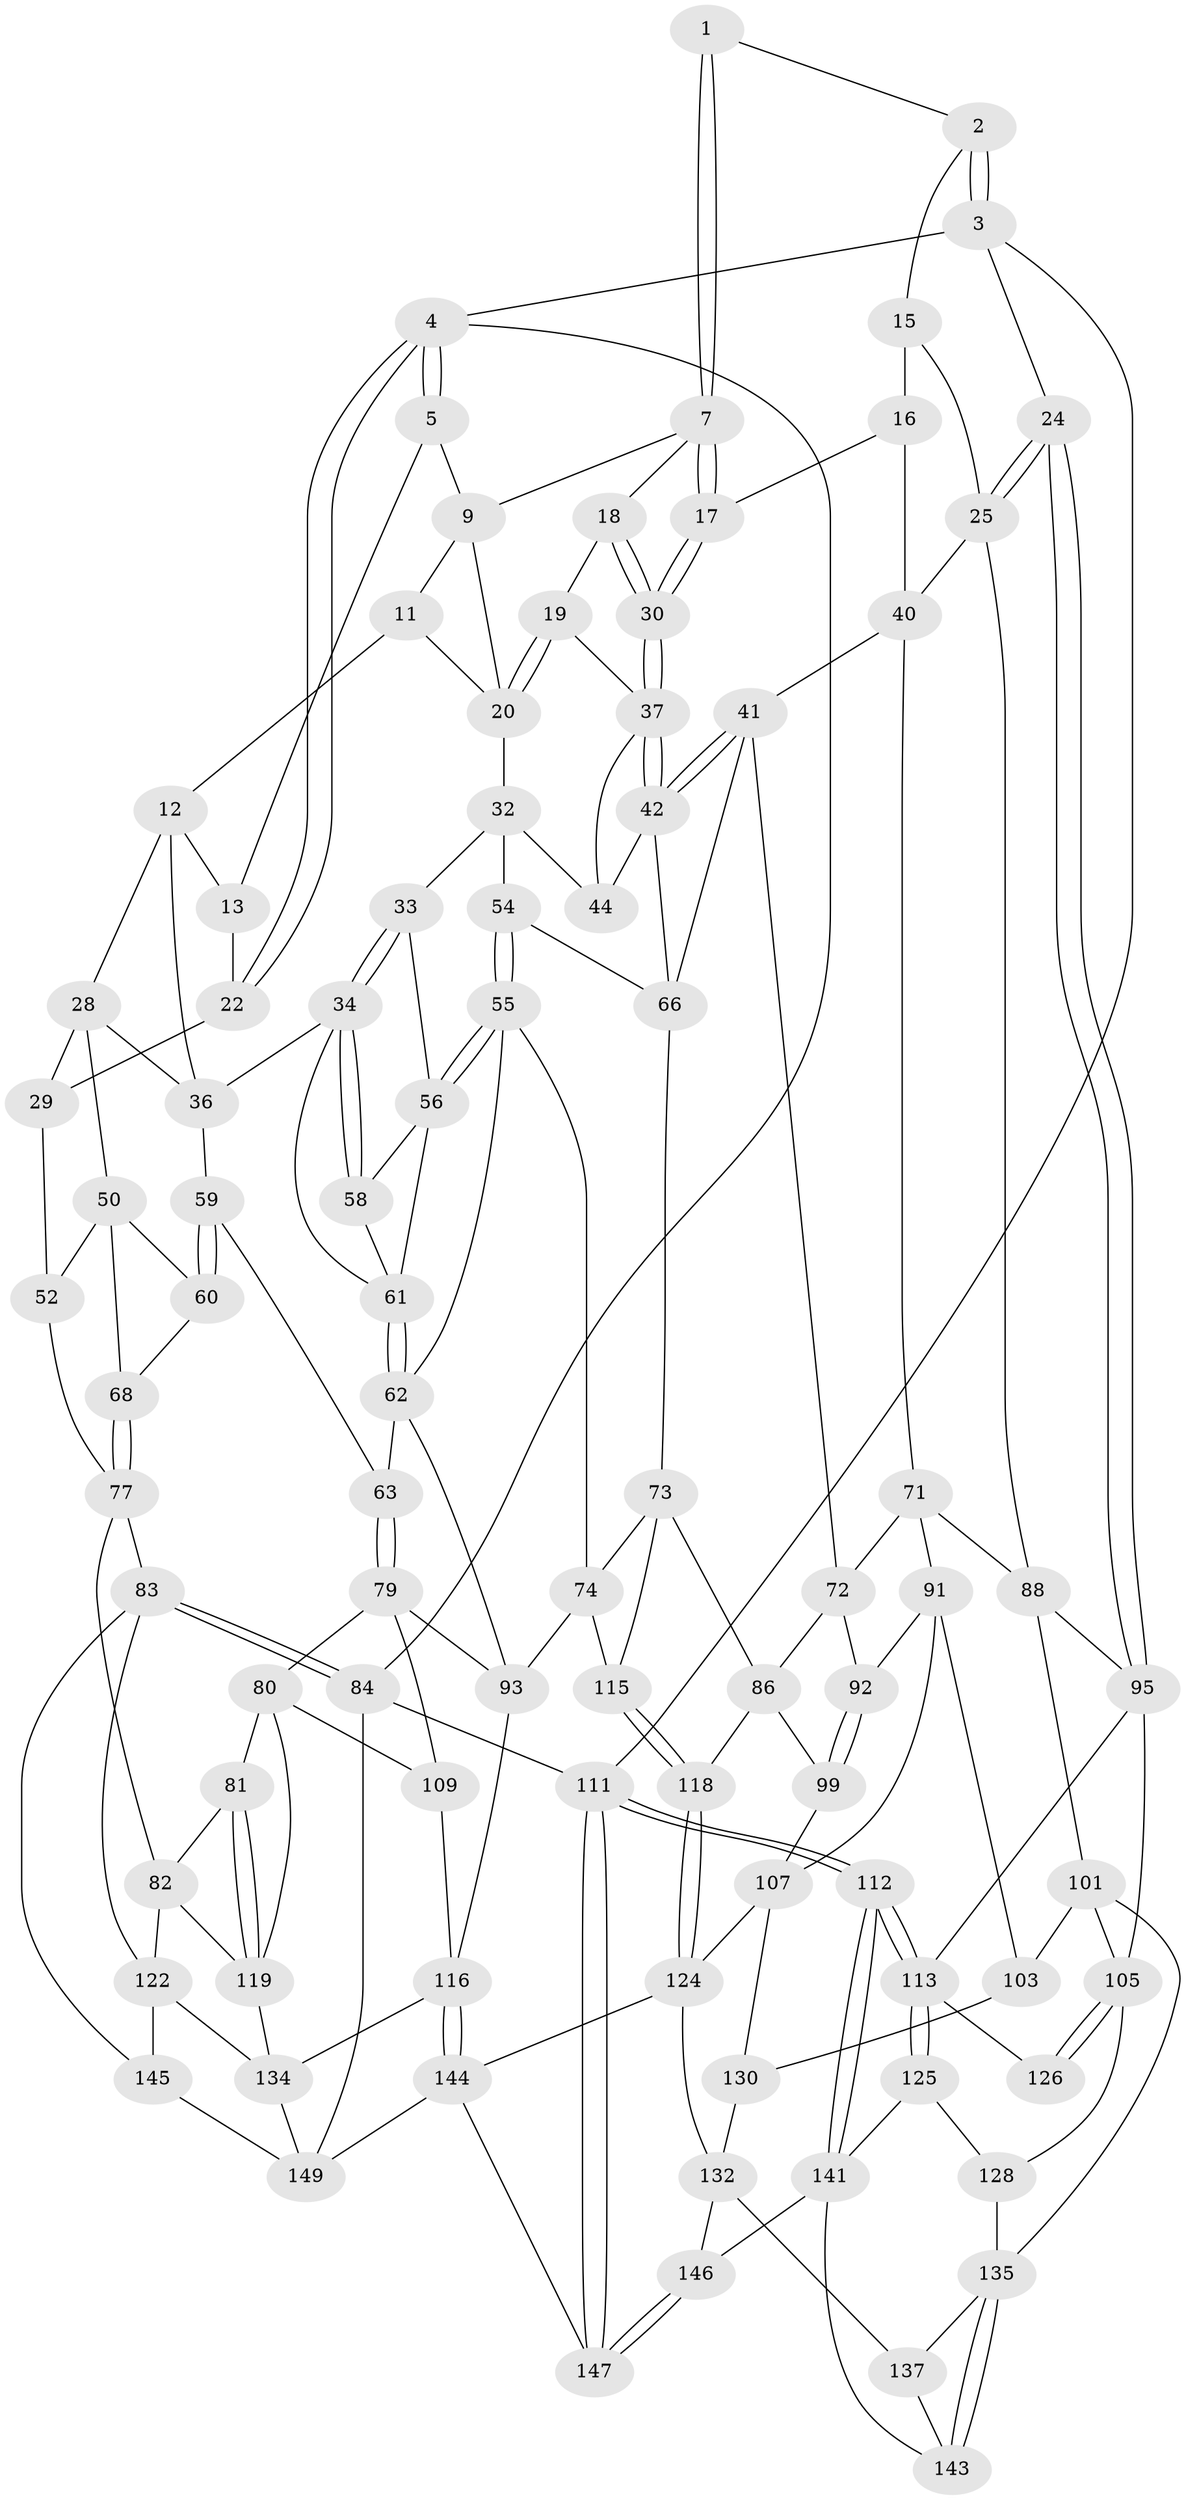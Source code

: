 // original degree distribution, {3: 0.02, 4: 0.24, 6: 0.24, 5: 0.5}
// Generated by graph-tools (version 1.1) at 2025/11/02/27/25 16:11:56]
// undirected, 91 vertices, 196 edges
graph export_dot {
graph [start="1"]
  node [color=gray90,style=filled];
  1 [pos="+0.7556590297106833+0"];
  2 [pos="+1+0",super="+14"];
  3 [pos="+1+0",super="+21"];
  4 [pos="+0+0"];
  5 [pos="+0.24800197360977774+0",super="+6"];
  7 [pos="+0.753130254706317+0.02076749677594187",super="+8"];
  9 [pos="+0.4387229709051349+0.03376883183992963",super="+10"];
  11 [pos="+0.26809510446070123+0.1376781514305877"];
  12 [pos="+0.24993278022157828+0.12463950172894293",super="+27"];
  13 [pos="+0.1906397721384008+0.06642076378888669"];
  15 [pos="+0.9014299246113803+0.10917607622101878",super="+26"];
  16 [pos="+0.7785047477840232+0.06792041261342423",super="+39"];
  17 [pos="+0.7551106727114426+0.044710487871281984"];
  18 [pos="+0.5290299409376681+0.1325200814786755"];
  19 [pos="+0.5182155060174183+0.15517131937316872"];
  20 [pos="+0.36351219675433666+0.21777381822594613",super="+31"];
  22 [pos="+0+0",super="+23"];
  24 [pos="+1+0.3817802831716972"];
  25 [pos="+1+0.37515430879435785",super="+47"];
  28 [pos="+0.1231814624704457+0.2503124689208549",super="+49"];
  29 [pos="+0.10671802213195346+0.1974340958627736",super="+46"];
  30 [pos="+0.6496194434353726+0.14457602330938074"];
  32 [pos="+0.3509509724252939+0.2510308982768536",super="+43"];
  33 [pos="+0.32520948981172404+0.26462348564923843"];
  34 [pos="+0.23782711854583205+0.29017118355430327",super="+35"];
  36 [pos="+0.22234073519641576+0.2904978306527646",super="+53"];
  37 [pos="+0.6440746794530688+0.26423637519432003",super="+38"];
  40 [pos="+0.7966074850015705+0.27887031557397896",super="+48"];
  41 [pos="+0.6448083786110272+0.2926039098819177",super="+69"];
  42 [pos="+0.6438097160034121+0.2911968710856646",super="+45"];
  44 [pos="+0.5010000942493184+0.22992336162780022"];
  50 [pos="+0.08837755563008033+0.29762105622100504",super="+51"];
  52 [pos="+0+0.33785586504867726"];
  54 [pos="+0.43278141957446775+0.3304903887700237"];
  55 [pos="+0.36968788438613615+0.429894184629799",super="+75"];
  56 [pos="+0.33083370847807153+0.41452052957790914",super="+57"];
  58 [pos="+0.2862629575492521+0.3967194407052496"];
  59 [pos="+0.1617373627108906+0.4244808743511844",super="+64"];
  60 [pos="+0.0896352216466328+0.36588341525442625",super="+67"];
  61 [pos="+0.2373840354944102+0.4343520213582762",super="+65"];
  62 [pos="+0.20992339398854623+0.47187039234111455",super="+76"];
  63 [pos="+0.17578480030560972+0.48228162562733123"];
  66 [pos="+0.4537099942293572+0.34138682353392713",super="+70"];
  68 [pos="+0.0526978532939906+0.4178006223133991"];
  71 [pos="+0.6935084210964126+0.44595890058931187",super="+90"];
  72 [pos="+0.6666585541905752+0.43307930723419696",super="+85"];
  73 [pos="+0.4672128906614694+0.5587848694264745",super="+87"];
  74 [pos="+0.44328695678156427+0.5613092744605122",super="+97"];
  77 [pos="+0+0.5768938658348425",super="+78"];
  79 [pos="+0.1532745336644719+0.5274980934333668",super="+94"];
  80 [pos="+0.08457941116228167+0.5642909448930118",super="+110"];
  81 [pos="+0.019395453439827844+0.580176208143439"];
  82 [pos="+0+0.5805909101464277",super="+121"];
  83 [pos="+0+0.8617151928045909",super="+123"];
  84 [pos="+0+1"];
  86 [pos="+0.5484611770202509+0.6036028398244246",super="+100"];
  88 [pos="+0.8505854147525862+0.5520988142866273",super="+89"];
  91 [pos="+0.7079868652101844+0.591255251083884",super="+104"];
  92 [pos="+0.7009413606564394+0.5941422367185131"];
  93 [pos="+0.2756530294719025+0.6200639447052212",super="+98"];
  95 [pos="+1+0.5115832170051081",super="+96"];
  99 [pos="+0.637074856134871+0.6764186095486512"];
  101 [pos="+0.8086772769291956+0.7083285476637258",super="+102"];
  103 [pos="+0.7869553594184611+0.7200836630609623",super="+129"];
  105 [pos="+0.8830022425160642+0.6859187879060914",super="+106"];
  107 [pos="+0.6612571271502699+0.7017626493656085",super="+108"];
  109 [pos="+0.1819147845169176+0.6927946787679696"];
  111 [pos="+1+1"];
  112 [pos="+1+1"];
  113 [pos="+1+0.99544278029097",super="+114"];
  115 [pos="+0.4843498123791796+0.7551673168769539"];
  116 [pos="+0.30234658425408306+0.8415564921878287",super="+117"];
  118 [pos="+0.5618343689045407+0.7861151065860984"];
  119 [pos="+0.12109959650602764+0.7125900322213472",super="+120"];
  122 [pos="+0.05228865880271607+0.7631560661243506",super="+140"];
  124 [pos="+0.56991215914613+0.7923836950411048",super="+133"];
  125 [pos="+0.954344628680899+0.7144322759939631",super="+127"];
  126 [pos="+0.9356935047009255+0.6895201513041653"];
  128 [pos="+0.9421301528229996+0.8050337701052441"];
  130 [pos="+0.6737415936769285+0.712411396638958",super="+131"];
  132 [pos="+0.6740445030560862+0.823795451645326",super="+138"];
  134 [pos="+0.1942418444540341+0.8621451884728264",super="+139"];
  135 [pos="+0.9160961423744501+0.8087460233863579",super="+136"];
  137 [pos="+0.7861298670772544+0.8578702482648356"];
  141 [pos="+1+1",super="+142"];
  143 [pos="+0.8553547099712583+0.8889929125717483"];
  144 [pos="+0.4817258532435682+1",super="+148"];
  145 [pos="+0+0.8881164238399473"];
  146 [pos="+0.7499018228994084+0.9656858733097315"];
  147 [pos="+0.635368639103262+1"];
  149 [pos="+0.11466820992897327+0.9746701279219292",super="+150"];
  1 -- 2;
  1 -- 7;
  1 -- 7;
  2 -- 3 [weight=2];
  2 -- 3;
  2 -- 15;
  3 -- 4;
  3 -- 111;
  3 -- 24;
  4 -- 5;
  4 -- 5;
  4 -- 22;
  4 -- 22;
  4 -- 84;
  5 -- 13;
  5 -- 9;
  7 -- 17;
  7 -- 17;
  7 -- 9;
  7 -- 18;
  9 -- 11;
  9 -- 20;
  11 -- 12;
  11 -- 20;
  12 -- 13;
  12 -- 28;
  12 -- 36;
  13 -- 22;
  15 -- 16 [weight=2];
  15 -- 25;
  16 -- 17;
  16 -- 40;
  17 -- 30;
  17 -- 30;
  18 -- 19;
  18 -- 30;
  18 -- 30;
  19 -- 20;
  19 -- 20;
  19 -- 37;
  20 -- 32;
  22 -- 29 [weight=2];
  24 -- 25;
  24 -- 25;
  24 -- 95;
  24 -- 95;
  25 -- 40;
  25 -- 88;
  28 -- 29;
  28 -- 50;
  28 -- 36;
  29 -- 52;
  30 -- 37;
  30 -- 37;
  32 -- 33;
  32 -- 44;
  32 -- 54;
  33 -- 34;
  33 -- 34;
  33 -- 56;
  34 -- 58;
  34 -- 58;
  34 -- 36;
  34 -- 61;
  36 -- 59;
  37 -- 42;
  37 -- 42;
  37 -- 44;
  40 -- 41;
  40 -- 71;
  41 -- 42;
  41 -- 42;
  41 -- 72;
  41 -- 66;
  42 -- 44;
  42 -- 66;
  50 -- 60;
  50 -- 52;
  50 -- 68;
  52 -- 77;
  54 -- 55;
  54 -- 55;
  54 -- 66;
  55 -- 56;
  55 -- 56;
  55 -- 74;
  55 -- 62;
  56 -- 58;
  56 -- 61;
  58 -- 61;
  59 -- 60 [weight=2];
  59 -- 60;
  59 -- 63;
  60 -- 68;
  61 -- 62;
  61 -- 62;
  62 -- 63;
  62 -- 93;
  63 -- 79;
  63 -- 79;
  66 -- 73;
  68 -- 77;
  68 -- 77;
  71 -- 72;
  71 -- 91;
  71 -- 88;
  72 -- 92;
  72 -- 86;
  73 -- 74;
  73 -- 115;
  73 -- 86;
  74 -- 115;
  74 -- 93;
  77 -- 82;
  77 -- 83;
  79 -- 80;
  79 -- 109;
  79 -- 93;
  80 -- 81;
  80 -- 109;
  80 -- 119;
  81 -- 82;
  81 -- 119;
  81 -- 119;
  82 -- 122;
  82 -- 119;
  83 -- 84;
  83 -- 84;
  83 -- 145;
  83 -- 122;
  84 -- 111;
  84 -- 149;
  86 -- 118;
  86 -- 99;
  88 -- 101;
  88 -- 95;
  91 -- 92;
  91 -- 107;
  91 -- 103;
  92 -- 99;
  92 -- 99;
  93 -- 116;
  95 -- 113;
  95 -- 105;
  99 -- 107;
  101 -- 105;
  101 -- 103;
  101 -- 135;
  103 -- 130 [weight=2];
  105 -- 126;
  105 -- 126;
  105 -- 128;
  107 -- 130;
  107 -- 124;
  109 -- 116;
  111 -- 112;
  111 -- 112;
  111 -- 147;
  111 -- 147;
  112 -- 113;
  112 -- 113;
  112 -- 141;
  112 -- 141;
  113 -- 125;
  113 -- 125;
  113 -- 126;
  115 -- 118;
  115 -- 118;
  116 -- 144;
  116 -- 144;
  116 -- 134;
  118 -- 124;
  118 -- 124;
  119 -- 134;
  122 -- 145;
  122 -- 134;
  124 -- 132;
  124 -- 144;
  125 -- 128;
  125 -- 141;
  128 -- 135;
  130 -- 132;
  132 -- 137;
  132 -- 146;
  134 -- 149;
  135 -- 143;
  135 -- 143;
  135 -- 137;
  137 -- 143;
  141 -- 146;
  141 -- 143;
  144 -- 147;
  144 -- 149;
  145 -- 149;
  146 -- 147;
  146 -- 147;
}
